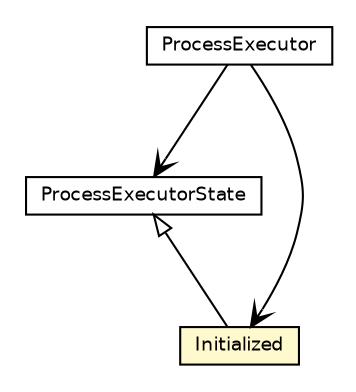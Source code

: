 #!/usr/local/bin/dot
#
# Class diagram 
# Generated by UMLGraph version 5.4 (http://www.umlgraph.org/)
#

digraph G {
	edge [fontname="Helvetica",fontsize=10,labelfontname="Helvetica",labelfontsize=10];
	node [fontname="Helvetica",fontsize=10,shape=plaintext];
	nodesep=0.25;
	ranksep=0.5;
	// jsl.modeling.elements.processview.description.ProcessExecutor
	c139888 [label=<<table title="jsl.modeling.elements.processview.description.ProcessExecutor" border="0" cellborder="1" cellspacing="0" cellpadding="2" port="p" href="./ProcessExecutor.html">
		<tr><td><table border="0" cellspacing="0" cellpadding="1">
<tr><td align="center" balign="center"> ProcessExecutor </td></tr>
		</table></td></tr>
		</table>>, URL="./ProcessExecutor.html", fontname="Helvetica", fontcolor="black", fontsize=9.0];
	// jsl.modeling.elements.processview.description.ProcessExecutor.ProcessExecutorState
	c139889 [label=<<table title="jsl.modeling.elements.processview.description.ProcessExecutor.ProcessExecutorState" border="0" cellborder="1" cellspacing="0" cellpadding="2" port="p" href="./ProcessExecutor.ProcessExecutorState.html">
		<tr><td><table border="0" cellspacing="0" cellpadding="1">
<tr><td align="center" balign="center"> ProcessExecutorState </td></tr>
		</table></td></tr>
		</table>>, URL="./ProcessExecutor.ProcessExecutorState.html", fontname="Helvetica", fontcolor="black", fontsize=9.0];
	// jsl.modeling.elements.processview.description.ProcessExecutor.Initialized
	c139891 [label=<<table title="jsl.modeling.elements.processview.description.ProcessExecutor.Initialized" border="0" cellborder="1" cellspacing="0" cellpadding="2" port="p" bgcolor="lemonChiffon" href="./ProcessExecutor.Initialized.html">
		<tr><td><table border="0" cellspacing="0" cellpadding="1">
<tr><td align="center" balign="center"> Initialized </td></tr>
		</table></td></tr>
		</table>>, URL="./ProcessExecutor.Initialized.html", fontname="Helvetica", fontcolor="black", fontsize=9.0];
	//jsl.modeling.elements.processview.description.ProcessExecutor.Initialized extends jsl.modeling.elements.processview.description.ProcessExecutor.ProcessExecutorState
	c139889:p -> c139891:p [dir=back,arrowtail=empty];
	// jsl.modeling.elements.processview.description.ProcessExecutor NAVASSOC jsl.modeling.elements.processview.description.ProcessExecutor.ProcessExecutorState
	c139888:p -> c139889:p [taillabel="", label="", headlabel="", fontname="Helvetica", fontcolor="black", fontsize=10.0, color="black", arrowhead=open];
	// jsl.modeling.elements.processview.description.ProcessExecutor NAVASSOC jsl.modeling.elements.processview.description.ProcessExecutor.Initialized
	c139888:p -> c139891:p [taillabel="", label="", headlabel="", fontname="Helvetica", fontcolor="black", fontsize=10.0, color="black", arrowhead=open];
}

